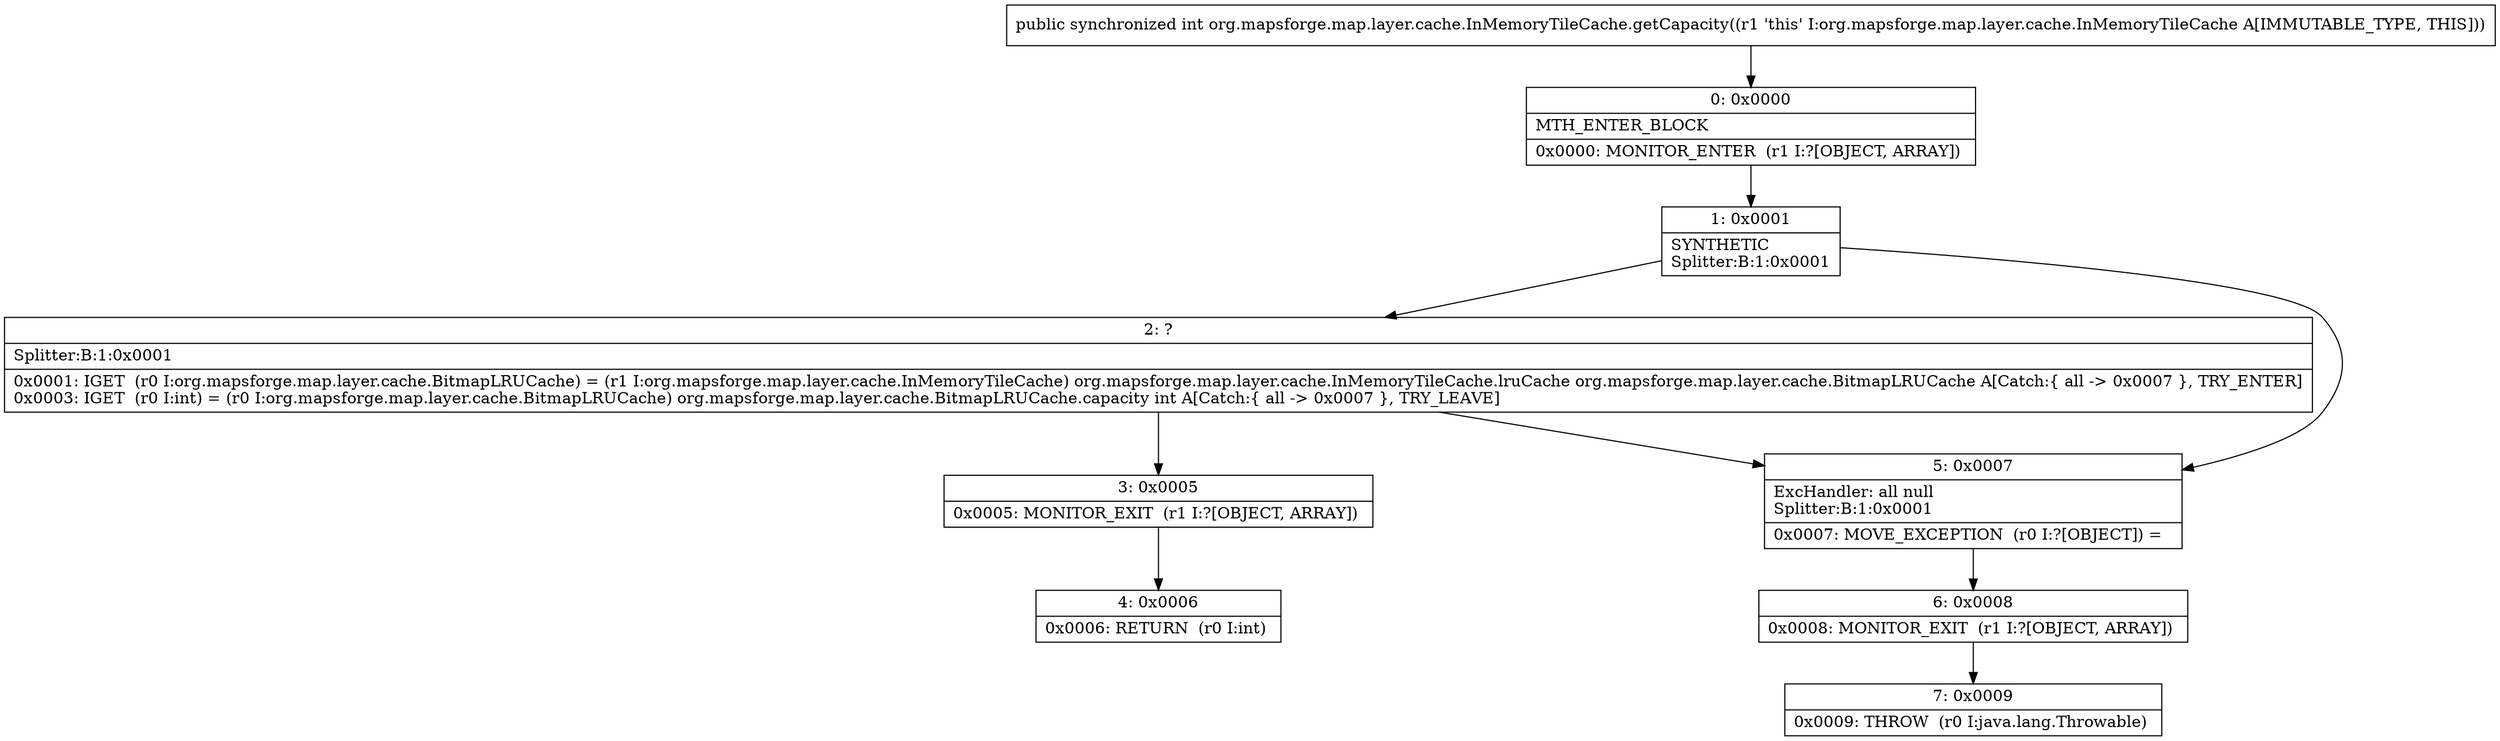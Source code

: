 digraph "CFG fororg.mapsforge.map.layer.cache.InMemoryTileCache.getCapacity()I" {
Node_0 [shape=record,label="{0\:\ 0x0000|MTH_ENTER_BLOCK\l|0x0000: MONITOR_ENTER  (r1 I:?[OBJECT, ARRAY]) \l}"];
Node_1 [shape=record,label="{1\:\ 0x0001|SYNTHETIC\lSplitter:B:1:0x0001\l}"];
Node_2 [shape=record,label="{2\:\ ?|Splitter:B:1:0x0001\l|0x0001: IGET  (r0 I:org.mapsforge.map.layer.cache.BitmapLRUCache) = (r1 I:org.mapsforge.map.layer.cache.InMemoryTileCache) org.mapsforge.map.layer.cache.InMemoryTileCache.lruCache org.mapsforge.map.layer.cache.BitmapLRUCache A[Catch:\{ all \-\> 0x0007 \}, TRY_ENTER]\l0x0003: IGET  (r0 I:int) = (r0 I:org.mapsforge.map.layer.cache.BitmapLRUCache) org.mapsforge.map.layer.cache.BitmapLRUCache.capacity int A[Catch:\{ all \-\> 0x0007 \}, TRY_LEAVE]\l}"];
Node_3 [shape=record,label="{3\:\ 0x0005|0x0005: MONITOR_EXIT  (r1 I:?[OBJECT, ARRAY]) \l}"];
Node_4 [shape=record,label="{4\:\ 0x0006|0x0006: RETURN  (r0 I:int) \l}"];
Node_5 [shape=record,label="{5\:\ 0x0007|ExcHandler: all null\lSplitter:B:1:0x0001\l|0x0007: MOVE_EXCEPTION  (r0 I:?[OBJECT]) =  \l}"];
Node_6 [shape=record,label="{6\:\ 0x0008|0x0008: MONITOR_EXIT  (r1 I:?[OBJECT, ARRAY]) \l}"];
Node_7 [shape=record,label="{7\:\ 0x0009|0x0009: THROW  (r0 I:java.lang.Throwable) \l}"];
MethodNode[shape=record,label="{public synchronized int org.mapsforge.map.layer.cache.InMemoryTileCache.getCapacity((r1 'this' I:org.mapsforge.map.layer.cache.InMemoryTileCache A[IMMUTABLE_TYPE, THIS])) }"];
MethodNode -> Node_0;
Node_0 -> Node_1;
Node_1 -> Node_2;
Node_1 -> Node_5;
Node_2 -> Node_3;
Node_2 -> Node_5;
Node_3 -> Node_4;
Node_5 -> Node_6;
Node_6 -> Node_7;
}


